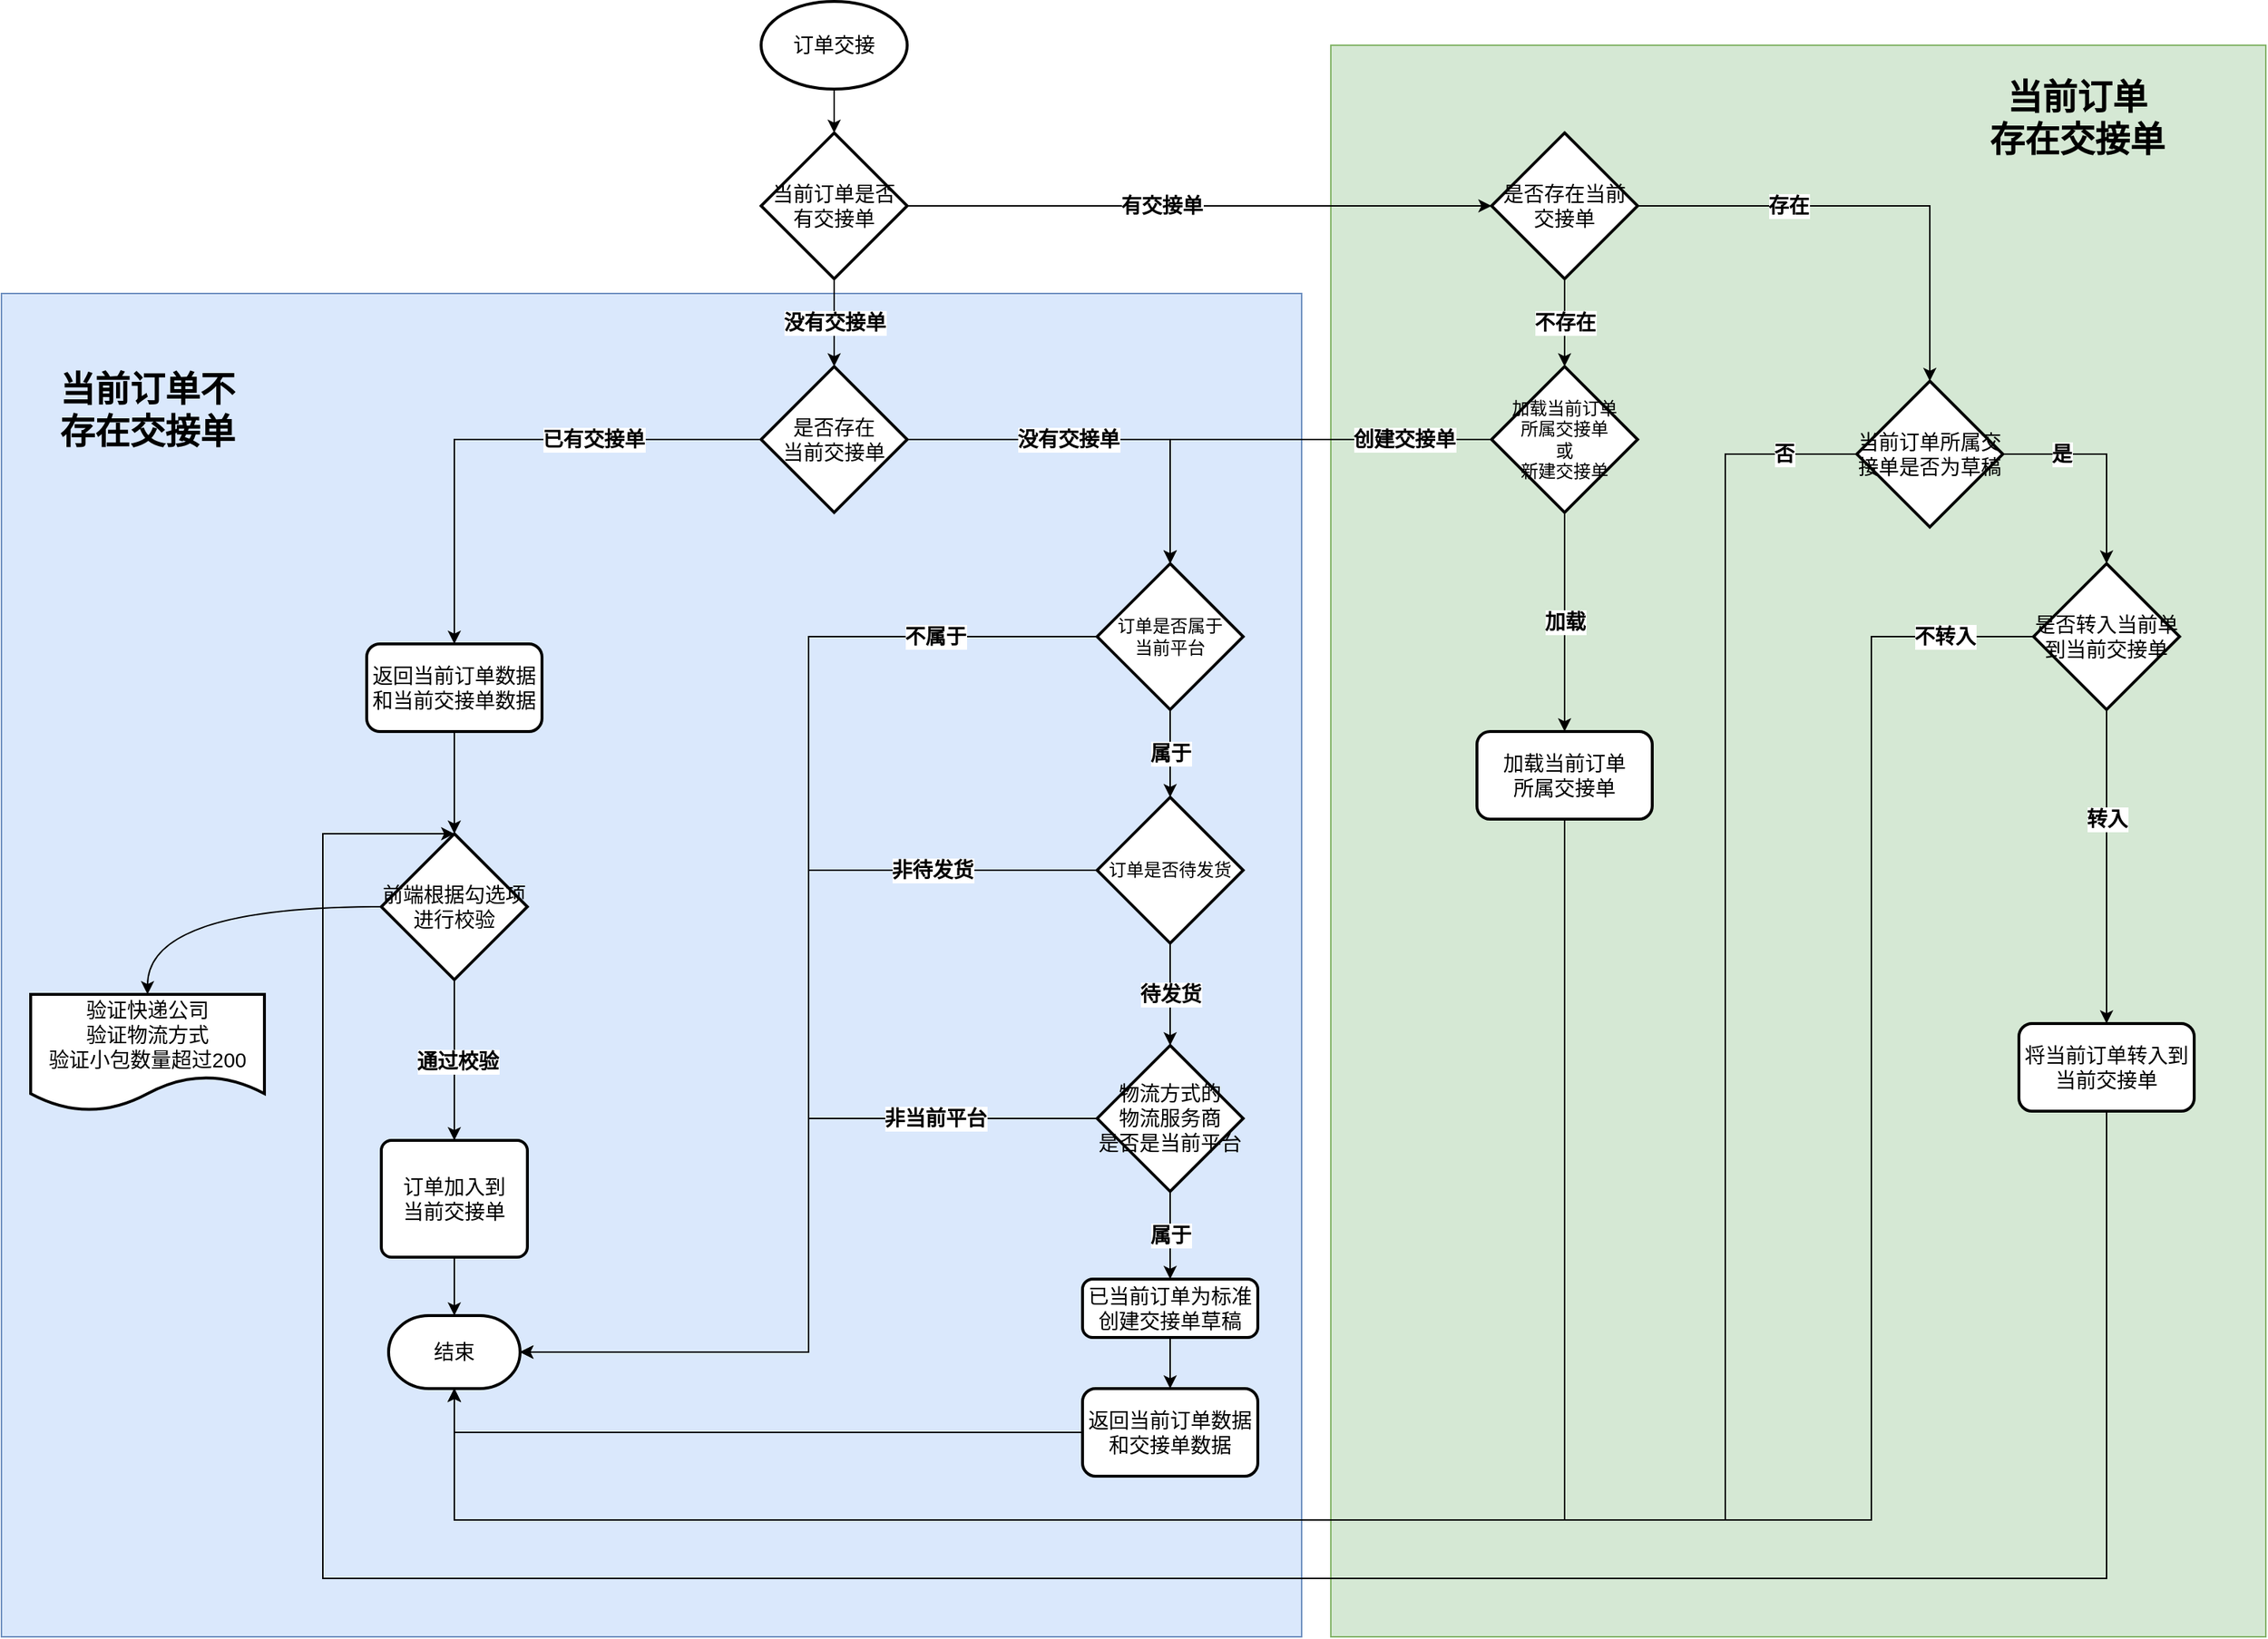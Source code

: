 <mxfile version="21.1.8" type="github">
  <diagram name="第 1 页" id="Zu895qKpGqfJF8_NdcSO">
    <mxGraphModel dx="2261" dy="1869" grid="1" gridSize="10" guides="1" tooltips="1" connect="1" arrows="1" fold="1" page="1" pageScale="1" pageWidth="827" pageHeight="1169" math="0" shadow="0">
      <root>
        <mxCell id="0" />
        <mxCell id="1" parent="0" />
        <mxCell id="1rTdvhS_EnYdTGoQ4SmT-110" value="" style="rounded=0;whiteSpace=wrap;html=1;glass=0;shadow=0;fillColor=#d5e8d4;strokeColor=#82b366;" vertex="1" parent="1">
          <mxGeometry x="760" y="-40" width="640" height="1090" as="geometry" />
        </mxCell>
        <mxCell id="1rTdvhS_EnYdTGoQ4SmT-105" value="" style="rounded=0;whiteSpace=wrap;html=1;fillColor=#dae8fc;strokeColor=#6c8ebf;glass=0;shadow=0;" vertex="1" parent="1">
          <mxGeometry x="-150" y="130" width="890" height="920" as="geometry" />
        </mxCell>
        <mxCell id="1rTdvhS_EnYdTGoQ4SmT-6" value="&lt;b&gt;&lt;font style=&quot;font-size: 14px;&quot;&gt;没有交接单&lt;/font&gt;&lt;/b&gt;" style="edgeStyle=orthogonalEdgeStyle;rounded=0;orthogonalLoop=1;jettySize=auto;html=1;" edge="1" parent="1" source="1rTdvhS_EnYdTGoQ4SmT-2" target="1rTdvhS_EnYdTGoQ4SmT-7">
          <mxGeometry x="-0.17" relative="1" as="geometry">
            <mxPoint x="590" y="300" as="targetPoint" />
            <Array as="points">
              <mxPoint x="650" y="230" />
            </Array>
            <mxPoint as="offset" />
          </mxGeometry>
        </mxCell>
        <mxCell id="1rTdvhS_EnYdTGoQ4SmT-25" value="" style="edgeStyle=orthogonalEdgeStyle;rounded=0;orthogonalLoop=1;jettySize=auto;html=1;" edge="1" parent="1" source="1rTdvhS_EnYdTGoQ4SmT-2" target="1rTdvhS_EnYdTGoQ4SmT-24">
          <mxGeometry relative="1" as="geometry" />
        </mxCell>
        <mxCell id="1rTdvhS_EnYdTGoQ4SmT-26" value="&lt;b&gt;&lt;font style=&quot;font-size: 14px;&quot;&gt;已有交接单&lt;/font&gt;&lt;/b&gt;" style="edgeLabel;html=1;align=center;verticalAlign=middle;resizable=0;points=[];" vertex="1" connectable="0" parent="1rTdvhS_EnYdTGoQ4SmT-25">
          <mxGeometry x="-0.1" y="1" relative="1" as="geometry">
            <mxPoint x="42" y="-1" as="offset" />
          </mxGeometry>
        </mxCell>
        <mxCell id="1rTdvhS_EnYdTGoQ4SmT-2" value="&lt;span style=&quot;font-size: 14px;&quot;&gt;是否存在&lt;br&gt;当前交接单&lt;/span&gt;" style="strokeWidth=2;html=1;shape=mxgraph.flowchart.decision;whiteSpace=wrap;" vertex="1" parent="1">
          <mxGeometry x="370" y="180" width="100" height="100" as="geometry" />
        </mxCell>
        <mxCell id="1rTdvhS_EnYdTGoQ4SmT-10" value="&lt;font style=&quot;font-size: 14px;&quot;&gt;&lt;b&gt;属于&lt;/b&gt;&lt;/font&gt;" style="edgeStyle=orthogonalEdgeStyle;rounded=0;orthogonalLoop=1;jettySize=auto;html=1;" edge="1" parent="1" source="1rTdvhS_EnYdTGoQ4SmT-7" target="1rTdvhS_EnYdTGoQ4SmT-9">
          <mxGeometry relative="1" as="geometry">
            <mxPoint as="offset" />
          </mxGeometry>
        </mxCell>
        <mxCell id="1rTdvhS_EnYdTGoQ4SmT-15" style="edgeStyle=orthogonalEdgeStyle;rounded=0;orthogonalLoop=1;jettySize=auto;html=1;entryX=1;entryY=0.5;entryDx=0;entryDy=0;entryPerimeter=0;" edge="1" parent="1" source="1rTdvhS_EnYdTGoQ4SmT-7" target="1rTdvhS_EnYdTGoQ4SmT-8">
          <mxGeometry relative="1" as="geometry" />
        </mxCell>
        <mxCell id="1rTdvhS_EnYdTGoQ4SmT-18" value="&lt;b&gt;&lt;font style=&quot;font-size: 14px;&quot;&gt;不属于&lt;/font&gt;&lt;/b&gt;" style="edgeLabel;html=1;align=center;verticalAlign=middle;resizable=0;points=[];" vertex="1" connectable="0" parent="1rTdvhS_EnYdTGoQ4SmT-15">
          <mxGeometry x="-0.81" y="-1" relative="1" as="geometry">
            <mxPoint x="-27" y="1" as="offset" />
          </mxGeometry>
        </mxCell>
        <mxCell id="1rTdvhS_EnYdTGoQ4SmT-7" value="订单是否属于&lt;br&gt;当前平台" style="strokeWidth=2;html=1;shape=mxgraph.flowchart.decision;whiteSpace=wrap;" vertex="1" parent="1">
          <mxGeometry x="600" y="315" width="100" height="100" as="geometry" />
        </mxCell>
        <mxCell id="1rTdvhS_EnYdTGoQ4SmT-8" value="&lt;font style=&quot;font-size: 14px;&quot;&gt;结束&lt;/font&gt;" style="strokeWidth=2;html=1;shape=mxgraph.flowchart.terminator;whiteSpace=wrap;" vertex="1" parent="1">
          <mxGeometry x="115" y="830" width="90" height="50" as="geometry" />
        </mxCell>
        <mxCell id="1rTdvhS_EnYdTGoQ4SmT-12" value="&lt;font style=&quot;font-size: 14px;&quot;&gt;&lt;b&gt;待发货&lt;/b&gt;&lt;/font&gt;" style="edgeStyle=orthogonalEdgeStyle;rounded=0;orthogonalLoop=1;jettySize=auto;html=1;" edge="1" parent="1" source="1rTdvhS_EnYdTGoQ4SmT-9" target="1rTdvhS_EnYdTGoQ4SmT-11">
          <mxGeometry relative="1" as="geometry" />
        </mxCell>
        <mxCell id="1rTdvhS_EnYdTGoQ4SmT-16" style="edgeStyle=orthogonalEdgeStyle;rounded=0;orthogonalLoop=1;jettySize=auto;html=1;entryX=1;entryY=0.5;entryDx=0;entryDy=0;entryPerimeter=0;" edge="1" parent="1" source="1rTdvhS_EnYdTGoQ4SmT-9" target="1rTdvhS_EnYdTGoQ4SmT-8">
          <mxGeometry relative="1" as="geometry" />
        </mxCell>
        <mxCell id="1rTdvhS_EnYdTGoQ4SmT-19" value="&lt;font style=&quot;font-size: 14px;&quot;&gt;&lt;b&gt;非待发货&lt;/b&gt;&lt;/font&gt;" style="edgeLabel;html=1;align=center;verticalAlign=middle;resizable=0;points=[];" vertex="1" connectable="0" parent="1rTdvhS_EnYdTGoQ4SmT-16">
          <mxGeometry x="-0.721" relative="1" as="geometry">
            <mxPoint x="-12" as="offset" />
          </mxGeometry>
        </mxCell>
        <mxCell id="1rTdvhS_EnYdTGoQ4SmT-9" value="订单是否待发货" style="strokeWidth=2;html=1;shape=mxgraph.flowchart.decision;whiteSpace=wrap;" vertex="1" parent="1">
          <mxGeometry x="600" y="475" width="100" height="100" as="geometry" />
        </mxCell>
        <mxCell id="1rTdvhS_EnYdTGoQ4SmT-14" value="&lt;font style=&quot;font-size: 14px;&quot;&gt;&lt;b&gt;属于&lt;/b&gt;&lt;/font&gt;" style="edgeStyle=orthogonalEdgeStyle;rounded=0;orthogonalLoop=1;jettySize=auto;html=1;" edge="1" parent="1" source="1rTdvhS_EnYdTGoQ4SmT-11" target="1rTdvhS_EnYdTGoQ4SmT-13">
          <mxGeometry relative="1" as="geometry">
            <Array as="points">
              <mxPoint x="650" y="765" />
              <mxPoint x="650" y="765" />
            </Array>
          </mxGeometry>
        </mxCell>
        <mxCell id="1rTdvhS_EnYdTGoQ4SmT-17" style="edgeStyle=orthogonalEdgeStyle;rounded=0;orthogonalLoop=1;jettySize=auto;html=1;entryX=1;entryY=0.5;entryDx=0;entryDy=0;entryPerimeter=0;" edge="1" parent="1" source="1rTdvhS_EnYdTGoQ4SmT-11" target="1rTdvhS_EnYdTGoQ4SmT-8">
          <mxGeometry relative="1" as="geometry" />
        </mxCell>
        <mxCell id="1rTdvhS_EnYdTGoQ4SmT-20" value="&lt;b&gt;&lt;font style=&quot;font-size: 14px;&quot;&gt;非当前平台&lt;/font&gt;&lt;/b&gt;" style="edgeLabel;html=1;align=center;verticalAlign=middle;resizable=0;points=[];" vertex="1" connectable="0" parent="1rTdvhS_EnYdTGoQ4SmT-17">
          <mxGeometry x="-0.665" y="3" relative="1" as="geometry">
            <mxPoint x="-18" y="-3" as="offset" />
          </mxGeometry>
        </mxCell>
        <mxCell id="1rTdvhS_EnYdTGoQ4SmT-11" value="&lt;font style=&quot;font-size: 14px;&quot;&gt;物流方式的&lt;br&gt;物流服务商&lt;br&gt;是否是当前平台&lt;/font&gt;" style="strokeWidth=2;html=1;shape=mxgraph.flowchart.decision;whiteSpace=wrap;" vertex="1" parent="1">
          <mxGeometry x="600" y="645" width="100" height="100" as="geometry" />
        </mxCell>
        <mxCell id="1rTdvhS_EnYdTGoQ4SmT-29" style="edgeStyle=orthogonalEdgeStyle;rounded=0;orthogonalLoop=1;jettySize=auto;html=1;" edge="1" parent="1" source="1rTdvhS_EnYdTGoQ4SmT-13" target="1rTdvhS_EnYdTGoQ4SmT-28">
          <mxGeometry relative="1" as="geometry" />
        </mxCell>
        <mxCell id="1rTdvhS_EnYdTGoQ4SmT-13" value="&lt;font style=&quot;font-size: 14px;&quot;&gt;已当前订单为标准创建交接单草稿&lt;/font&gt;" style="rounded=1;whiteSpace=wrap;html=1;absoluteArcSize=1;arcSize=14;strokeWidth=2;" vertex="1" parent="1">
          <mxGeometry x="590" y="805" width="120" height="40" as="geometry" />
        </mxCell>
        <mxCell id="1rTdvhS_EnYdTGoQ4SmT-75" style="edgeStyle=orthogonalEdgeStyle;rounded=0;orthogonalLoop=1;jettySize=auto;html=1;" edge="1" parent="1" source="1rTdvhS_EnYdTGoQ4SmT-24" target="1rTdvhS_EnYdTGoQ4SmT-37">
          <mxGeometry relative="1" as="geometry" />
        </mxCell>
        <mxCell id="1rTdvhS_EnYdTGoQ4SmT-24" value="&lt;font style=&quot;font-size: 14px;&quot;&gt;返回当前订单数据&lt;br&gt;和当前交接单数据&lt;/font&gt;" style="rounded=1;whiteSpace=wrap;html=1;strokeWidth=2;" vertex="1" parent="1">
          <mxGeometry x="100" y="370" width="120" height="60" as="geometry" />
        </mxCell>
        <mxCell id="1rTdvhS_EnYdTGoQ4SmT-34" style="edgeStyle=orthogonalEdgeStyle;rounded=0;orthogonalLoop=1;jettySize=auto;html=1;entryX=0.5;entryY=1;entryDx=0;entryDy=0;entryPerimeter=0;exitX=0;exitY=0.5;exitDx=0;exitDy=0;" edge="1" parent="1" source="1rTdvhS_EnYdTGoQ4SmT-28" target="1rTdvhS_EnYdTGoQ4SmT-8">
          <mxGeometry relative="1" as="geometry" />
        </mxCell>
        <mxCell id="1rTdvhS_EnYdTGoQ4SmT-28" value="&lt;font style=&quot;font-size: 14px;&quot;&gt;返回当前订单数据&lt;br&gt;和交接单数据&lt;/font&gt;" style="rounded=1;whiteSpace=wrap;html=1;strokeWidth=2;" vertex="1" parent="1">
          <mxGeometry x="590" y="880" width="120" height="60" as="geometry" />
        </mxCell>
        <mxCell id="1rTdvhS_EnYdTGoQ4SmT-42" value="" style="edgeStyle=orthogonalEdgeStyle;rounded=0;orthogonalLoop=1;jettySize=auto;html=1;entryX=0.5;entryY=0;entryDx=0;entryDy=0;" edge="1" parent="1" source="1rTdvhS_EnYdTGoQ4SmT-37" target="1rTdvhS_EnYdTGoQ4SmT-46">
          <mxGeometry relative="1" as="geometry">
            <mxPoint x="-20" y="490" as="targetPoint" />
          </mxGeometry>
        </mxCell>
        <mxCell id="1rTdvhS_EnYdTGoQ4SmT-43" value="&lt;b&gt;&lt;font style=&quot;font-size: 14px;&quot;&gt;通过校验&lt;/font&gt;&lt;/b&gt;" style="edgeLabel;html=1;align=center;verticalAlign=middle;resizable=0;points=[];" vertex="1" connectable="0" parent="1rTdvhS_EnYdTGoQ4SmT-42">
          <mxGeometry x="0.215" relative="1" as="geometry">
            <mxPoint x="2" y="-11" as="offset" />
          </mxGeometry>
        </mxCell>
        <mxCell id="1rTdvhS_EnYdTGoQ4SmT-49" value="" style="edgeStyle=orthogonalEdgeStyle;orthogonalLoop=1;jettySize=auto;html=1;curved=1;" edge="1" parent="1" source="1rTdvhS_EnYdTGoQ4SmT-37" target="1rTdvhS_EnYdTGoQ4SmT-48">
          <mxGeometry relative="1" as="geometry" />
        </mxCell>
        <mxCell id="1rTdvhS_EnYdTGoQ4SmT-37" value="&lt;font style=&quot;font-size: 14px;&quot;&gt;前端根据勾选项&lt;br style=&quot;border-color: var(--border-color);&quot;&gt;进行校验&lt;/font&gt;" style="strokeWidth=2;html=1;shape=mxgraph.flowchart.decision;whiteSpace=wrap;" vertex="1" parent="1">
          <mxGeometry x="110" y="500" width="100" height="100" as="geometry" />
        </mxCell>
        <mxCell id="1rTdvhS_EnYdTGoQ4SmT-47" style="edgeStyle=orthogonalEdgeStyle;rounded=0;orthogonalLoop=1;jettySize=auto;html=1;" edge="1" parent="1" source="1rTdvhS_EnYdTGoQ4SmT-46" target="1rTdvhS_EnYdTGoQ4SmT-8">
          <mxGeometry relative="1" as="geometry" />
        </mxCell>
        <mxCell id="1rTdvhS_EnYdTGoQ4SmT-46" value="&lt;font style=&quot;font-size: 14px;&quot;&gt;订单加入到&lt;br&gt;当前交接单&lt;/font&gt;" style="rounded=1;whiteSpace=wrap;html=1;absoluteArcSize=1;arcSize=14;strokeWidth=2;" vertex="1" parent="1">
          <mxGeometry x="110" y="710" width="100" height="80" as="geometry" />
        </mxCell>
        <mxCell id="1rTdvhS_EnYdTGoQ4SmT-48" value="&lt;font style=&quot;font-size: 14px;&quot;&gt;验证快递公司&lt;br&gt;验证物流方式&lt;br&gt;验证小包数量超过200&lt;/font&gt;" style="shape=document;whiteSpace=wrap;html=1;boundedLbl=1;strokeWidth=2;" vertex="1" parent="1">
          <mxGeometry x="-130" y="610" width="160" height="80" as="geometry" />
        </mxCell>
        <mxCell id="1rTdvhS_EnYdTGoQ4SmT-81" style="edgeStyle=orthogonalEdgeStyle;rounded=0;orthogonalLoop=1;jettySize=auto;html=1;entryX=0;entryY=0.5;entryDx=0;entryDy=0;entryPerimeter=0;" edge="1" parent="1" source="1rTdvhS_EnYdTGoQ4SmT-66" target="1rTdvhS_EnYdTGoQ4SmT-76">
          <mxGeometry relative="1" as="geometry" />
        </mxCell>
        <mxCell id="1rTdvhS_EnYdTGoQ4SmT-82" value="&lt;font style=&quot;font-size: 14px;&quot;&gt;&lt;b&gt;有交接单&lt;/b&gt;&lt;/font&gt;" style="edgeLabel;html=1;align=center;verticalAlign=middle;resizable=0;points=[];" vertex="1" connectable="0" parent="1rTdvhS_EnYdTGoQ4SmT-81">
          <mxGeometry x="-0.13" y="1" relative="1" as="geometry">
            <mxPoint y="1" as="offset" />
          </mxGeometry>
        </mxCell>
        <mxCell id="1rTdvhS_EnYdTGoQ4SmT-103" value="&lt;b&gt;&lt;font style=&quot;font-size: 14px;&quot;&gt;没有交接单&lt;/font&gt;&lt;/b&gt;" style="edgeStyle=orthogonalEdgeStyle;rounded=0;orthogonalLoop=1;jettySize=auto;html=1;entryX=0.5;entryY=0;entryDx=0;entryDy=0;entryPerimeter=0;" edge="1" parent="1" source="1rTdvhS_EnYdTGoQ4SmT-66" target="1rTdvhS_EnYdTGoQ4SmT-2">
          <mxGeometry relative="1" as="geometry" />
        </mxCell>
        <mxCell id="1rTdvhS_EnYdTGoQ4SmT-66" value="&lt;font style=&quot;font-size: 14px;&quot;&gt;当前订单是否&lt;br&gt;有交接单&lt;/font&gt;" style="strokeWidth=2;html=1;shape=mxgraph.flowchart.decision;whiteSpace=wrap;" vertex="1" parent="1">
          <mxGeometry x="370" y="20" width="100" height="100" as="geometry" />
        </mxCell>
        <mxCell id="1rTdvhS_EnYdTGoQ4SmT-78" value="&lt;b&gt;&lt;font style=&quot;font-size: 14px;&quot;&gt;不存在&lt;/font&gt;&lt;/b&gt;" style="edgeStyle=orthogonalEdgeStyle;rounded=0;orthogonalLoop=1;jettySize=auto;html=1;" edge="1" parent="1" source="1rTdvhS_EnYdTGoQ4SmT-76" target="1rTdvhS_EnYdTGoQ4SmT-77">
          <mxGeometry relative="1" as="geometry" />
        </mxCell>
        <mxCell id="1rTdvhS_EnYdTGoQ4SmT-85" value="&lt;font style=&quot;font-size: 14px;&quot;&gt;&lt;b&gt;存在&lt;/b&gt;&lt;/font&gt;" style="edgeStyle=orthogonalEdgeStyle;rounded=0;orthogonalLoop=1;jettySize=auto;html=1;" edge="1" parent="1" source="1rTdvhS_EnYdTGoQ4SmT-76" target="1rTdvhS_EnYdTGoQ4SmT-86">
          <mxGeometry x="-0.36" relative="1" as="geometry">
            <mxPoint x="1050" y="70" as="targetPoint" />
            <mxPoint as="offset" />
          </mxGeometry>
        </mxCell>
        <mxCell id="1rTdvhS_EnYdTGoQ4SmT-76" value="&lt;font style=&quot;font-size: 14px;&quot;&gt;是否存在当前&lt;br&gt;交接单&lt;/font&gt;" style="strokeWidth=2;html=1;shape=mxgraph.flowchart.decision;whiteSpace=wrap;" vertex="1" parent="1">
          <mxGeometry x="870" y="20" width="100" height="100" as="geometry" />
        </mxCell>
        <mxCell id="1rTdvhS_EnYdTGoQ4SmT-80" value="&lt;font style=&quot;font-size: 14px;&quot;&gt;&lt;b&gt;加载&lt;/b&gt;&lt;/font&gt;" style="edgeStyle=orthogonalEdgeStyle;rounded=0;orthogonalLoop=1;jettySize=auto;html=1;" edge="1" parent="1" source="1rTdvhS_EnYdTGoQ4SmT-77" target="1rTdvhS_EnYdTGoQ4SmT-79">
          <mxGeometry relative="1" as="geometry" />
        </mxCell>
        <mxCell id="1rTdvhS_EnYdTGoQ4SmT-83" value="&lt;b&gt;&lt;font style=&quot;font-size: 14px;&quot;&gt;创建交接单&lt;/font&gt;&lt;/b&gt;" style="edgeStyle=orthogonalEdgeStyle;rounded=0;orthogonalLoop=1;jettySize=auto;html=1;entryX=0.5;entryY=0;entryDx=0;entryDy=0;entryPerimeter=0;" edge="1" parent="1" source="1rTdvhS_EnYdTGoQ4SmT-77" target="1rTdvhS_EnYdTGoQ4SmT-7">
          <mxGeometry x="-0.607" relative="1" as="geometry">
            <Array as="points" />
            <mxPoint as="offset" />
          </mxGeometry>
        </mxCell>
        <mxCell id="1rTdvhS_EnYdTGoQ4SmT-77" value="加载当前订单&lt;br&gt;所属交接单&lt;br&gt;或&lt;br&gt;新建交接单" style="strokeWidth=2;html=1;shape=mxgraph.flowchart.decision;whiteSpace=wrap;" vertex="1" parent="1">
          <mxGeometry x="870" y="180" width="100" height="100" as="geometry" />
        </mxCell>
        <mxCell id="1rTdvhS_EnYdTGoQ4SmT-89" style="edgeStyle=orthogonalEdgeStyle;rounded=0;orthogonalLoop=1;jettySize=auto;html=1;entryX=0.5;entryY=1;entryDx=0;entryDy=0;entryPerimeter=0;" edge="1" parent="1" source="1rTdvhS_EnYdTGoQ4SmT-79" target="1rTdvhS_EnYdTGoQ4SmT-8">
          <mxGeometry relative="1" as="geometry">
            <Array as="points">
              <mxPoint x="920" y="970" />
              <mxPoint x="160" y="970" />
            </Array>
          </mxGeometry>
        </mxCell>
        <mxCell id="1rTdvhS_EnYdTGoQ4SmT-79" value="&lt;font style=&quot;font-size: 14px;&quot;&gt;加载当前订单&lt;br&gt;所属交接单&lt;/font&gt;" style="rounded=1;whiteSpace=wrap;html=1;strokeWidth=2;" vertex="1" parent="1">
          <mxGeometry x="860" y="430" width="120" height="60" as="geometry" />
        </mxCell>
        <mxCell id="1rTdvhS_EnYdTGoQ4SmT-88" value="&lt;font style=&quot;font-size: 14px;&quot;&gt;&lt;b&gt;是&lt;/b&gt;&lt;/font&gt;" style="edgeStyle=orthogonalEdgeStyle;rounded=0;orthogonalLoop=1;jettySize=auto;html=1;exitX=1;exitY=0.5;exitDx=0;exitDy=0;exitPerimeter=0;" edge="1" parent="1" source="1rTdvhS_EnYdTGoQ4SmT-86" target="1rTdvhS_EnYdTGoQ4SmT-87">
          <mxGeometry x="-0.46" relative="1" as="geometry">
            <mxPoint as="offset" />
          </mxGeometry>
        </mxCell>
        <mxCell id="1rTdvhS_EnYdTGoQ4SmT-90" style="edgeStyle=orthogonalEdgeStyle;rounded=0;orthogonalLoop=1;jettySize=auto;html=1;entryX=0.5;entryY=1;entryDx=0;entryDy=0;entryPerimeter=0;" edge="1" parent="1" source="1rTdvhS_EnYdTGoQ4SmT-86" target="1rTdvhS_EnYdTGoQ4SmT-8">
          <mxGeometry relative="1" as="geometry">
            <Array as="points">
              <mxPoint x="1030" y="240" />
              <mxPoint x="1030" y="970" />
              <mxPoint x="160" y="970" />
            </Array>
          </mxGeometry>
        </mxCell>
        <mxCell id="1rTdvhS_EnYdTGoQ4SmT-91" value="&lt;b&gt;&lt;font style=&quot;font-size: 14px;&quot;&gt;否&lt;/font&gt;&lt;/b&gt;" style="edgeLabel;html=1;align=center;verticalAlign=middle;resizable=0;points=[];" vertex="1" connectable="0" parent="1rTdvhS_EnYdTGoQ4SmT-90">
          <mxGeometry x="-0.936" y="-3" relative="1" as="geometry">
            <mxPoint x="7" y="3" as="offset" />
          </mxGeometry>
        </mxCell>
        <mxCell id="1rTdvhS_EnYdTGoQ4SmT-86" value="&lt;font style=&quot;font-size: 14px;&quot;&gt;当前订单所属交接单是否为草稿&lt;/font&gt;" style="strokeWidth=2;html=1;shape=mxgraph.flowchart.decision;whiteSpace=wrap;" vertex="1" parent="1">
          <mxGeometry x="1120" y="190" width="100" height="100" as="geometry" />
        </mxCell>
        <mxCell id="1rTdvhS_EnYdTGoQ4SmT-92" style="edgeStyle=orthogonalEdgeStyle;rounded=0;orthogonalLoop=1;jettySize=auto;html=1;entryX=0.5;entryY=1;entryDx=0;entryDy=0;entryPerimeter=0;exitX=0;exitY=0.5;exitDx=0;exitDy=0;exitPerimeter=0;" edge="1" parent="1" source="1rTdvhS_EnYdTGoQ4SmT-87" target="1rTdvhS_EnYdTGoQ4SmT-8">
          <mxGeometry relative="1" as="geometry">
            <Array as="points">
              <mxPoint x="1130" y="365" />
              <mxPoint x="1130" y="970" />
              <mxPoint x="160" y="970" />
            </Array>
          </mxGeometry>
        </mxCell>
        <mxCell id="1rTdvhS_EnYdTGoQ4SmT-93" value="&lt;b&gt;&lt;font style=&quot;font-size: 14px;&quot;&gt;不转入&lt;/font&gt;&lt;/b&gt;" style="edgeLabel;html=1;align=center;verticalAlign=middle;resizable=0;points=[];" vertex="1" connectable="0" parent="1rTdvhS_EnYdTGoQ4SmT-92">
          <mxGeometry x="-0.913" relative="1" as="geometry">
            <mxPoint x="16" as="offset" />
          </mxGeometry>
        </mxCell>
        <mxCell id="1rTdvhS_EnYdTGoQ4SmT-96" value="" style="edgeStyle=orthogonalEdgeStyle;rounded=0;orthogonalLoop=1;jettySize=auto;html=1;" edge="1" parent="1" source="1rTdvhS_EnYdTGoQ4SmT-87" target="1rTdvhS_EnYdTGoQ4SmT-95">
          <mxGeometry relative="1" as="geometry" />
        </mxCell>
        <mxCell id="1rTdvhS_EnYdTGoQ4SmT-97" value="&lt;font style=&quot;font-size: 14px;&quot;&gt;&lt;b&gt;转入&lt;/b&gt;&lt;/font&gt;" style="edgeLabel;html=1;align=center;verticalAlign=middle;resizable=0;points=[];" vertex="1" connectable="0" parent="1rTdvhS_EnYdTGoQ4SmT-96">
          <mxGeometry x="-0.263" y="-1" relative="1" as="geometry">
            <mxPoint x="1" y="-4" as="offset" />
          </mxGeometry>
        </mxCell>
        <mxCell id="1rTdvhS_EnYdTGoQ4SmT-87" value="&lt;font style=&quot;font-size: 14px;&quot;&gt;是否转入当前单&lt;br&gt;到当前交接单&lt;/font&gt;" style="strokeWidth=2;html=1;shape=mxgraph.flowchart.decision;whiteSpace=wrap;" vertex="1" parent="1">
          <mxGeometry x="1241" y="315" width="100" height="100" as="geometry" />
        </mxCell>
        <mxCell id="1rTdvhS_EnYdTGoQ4SmT-98" style="edgeStyle=orthogonalEdgeStyle;rounded=0;orthogonalLoop=1;jettySize=auto;html=1;entryX=0.5;entryY=0;entryDx=0;entryDy=0;entryPerimeter=0;" edge="1" parent="1" source="1rTdvhS_EnYdTGoQ4SmT-95" target="1rTdvhS_EnYdTGoQ4SmT-37">
          <mxGeometry relative="1" as="geometry">
            <Array as="points">
              <mxPoint x="1291" y="1010" />
              <mxPoint x="70" y="1010" />
              <mxPoint x="70" y="500" />
            </Array>
          </mxGeometry>
        </mxCell>
        <mxCell id="1rTdvhS_EnYdTGoQ4SmT-95" value="&lt;font style=&quot;font-size: 14px;&quot;&gt;将当前订单转入到&lt;br&gt;当前交接单&lt;/font&gt;" style="rounded=1;whiteSpace=wrap;html=1;strokeWidth=2;" vertex="1" parent="1">
          <mxGeometry x="1231" y="630" width="120" height="60" as="geometry" />
        </mxCell>
        <mxCell id="1rTdvhS_EnYdTGoQ4SmT-100" style="edgeStyle=orthogonalEdgeStyle;rounded=0;orthogonalLoop=1;jettySize=auto;html=1;entryX=0.5;entryY=0;entryDx=0;entryDy=0;entryPerimeter=0;" edge="1" parent="1" source="1rTdvhS_EnYdTGoQ4SmT-99" target="1rTdvhS_EnYdTGoQ4SmT-66">
          <mxGeometry relative="1" as="geometry" />
        </mxCell>
        <mxCell id="1rTdvhS_EnYdTGoQ4SmT-99" value="&lt;font style=&quot;font-size: 14px;&quot;&gt;订单交接&lt;/font&gt;" style="strokeWidth=2;html=1;shape=mxgraph.flowchart.start_1;whiteSpace=wrap;" vertex="1" parent="1">
          <mxGeometry x="370" y="-70" width="100" height="60" as="geometry" />
        </mxCell>
        <mxCell id="1rTdvhS_EnYdTGoQ4SmT-106" value="&lt;font style=&quot;font-size: 24px;&quot;&gt;&lt;b&gt;当前订单不存在交接单&lt;/b&gt;&lt;/font&gt;" style="text;html=1;strokeColor=none;fillColor=none;align=center;verticalAlign=middle;whiteSpace=wrap;rounded=0;" vertex="1" parent="1">
          <mxGeometry x="-120" y="170" width="140" height="80" as="geometry" />
        </mxCell>
        <mxCell id="1rTdvhS_EnYdTGoQ4SmT-111" value="&lt;font style=&quot;font-size: 24px;&quot;&gt;&lt;b&gt;当前订单&lt;br&gt;存在交接单&lt;/b&gt;&lt;/font&gt;" style="text;html=1;strokeColor=none;fillColor=none;align=center;verticalAlign=middle;whiteSpace=wrap;rounded=0;" vertex="1" parent="1">
          <mxGeometry x="1201" y="-30" width="140" height="80" as="geometry" />
        </mxCell>
      </root>
    </mxGraphModel>
  </diagram>
</mxfile>
